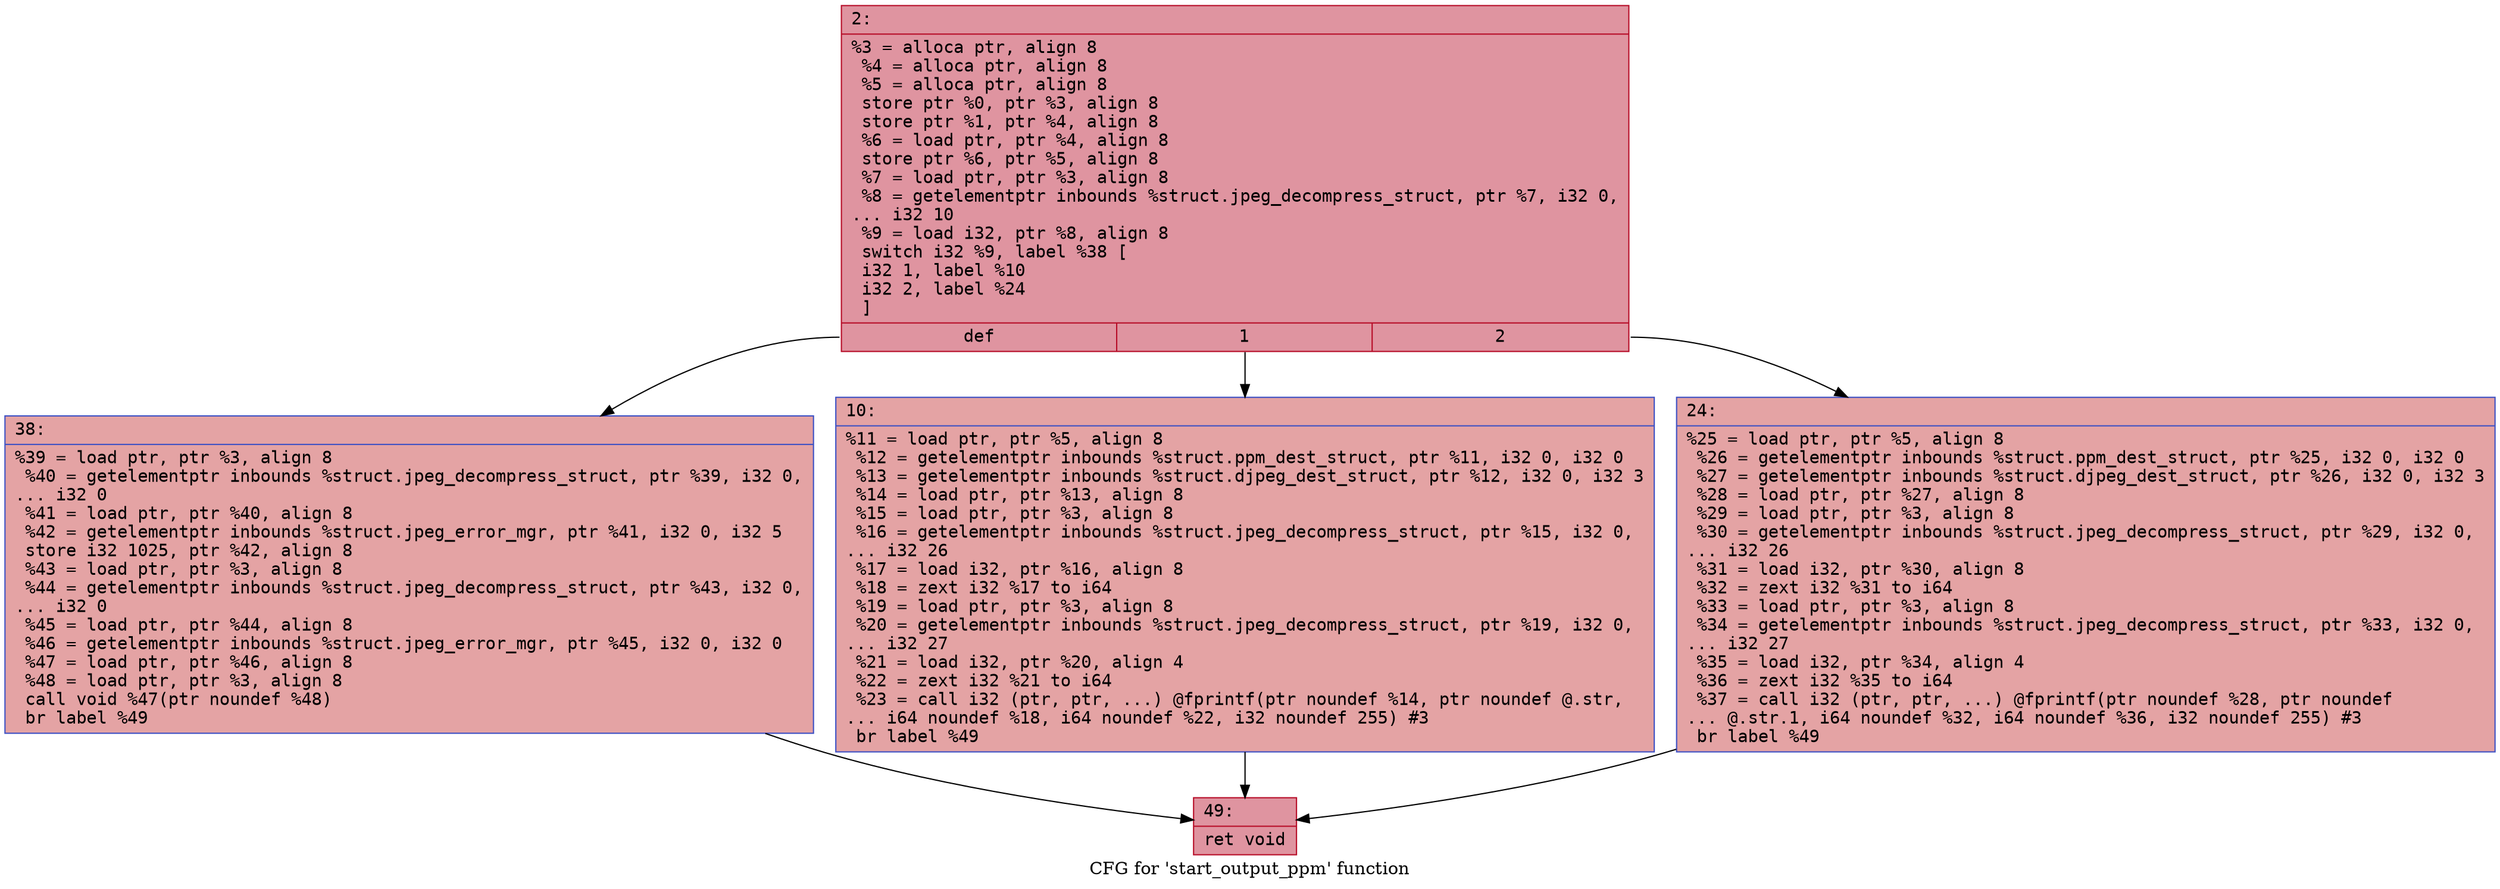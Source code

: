 digraph "CFG for 'start_output_ppm' function" {
	label="CFG for 'start_output_ppm' function";

	Node0x600000df1f90 [shape=record,color="#b70d28ff", style=filled, fillcolor="#b70d2870" fontname="Courier",label="{2:\l|  %3 = alloca ptr, align 8\l  %4 = alloca ptr, align 8\l  %5 = alloca ptr, align 8\l  store ptr %0, ptr %3, align 8\l  store ptr %1, ptr %4, align 8\l  %6 = load ptr, ptr %4, align 8\l  store ptr %6, ptr %5, align 8\l  %7 = load ptr, ptr %3, align 8\l  %8 = getelementptr inbounds %struct.jpeg_decompress_struct, ptr %7, i32 0,\l... i32 10\l  %9 = load i32, ptr %8, align 8\l  switch i32 %9, label %38 [\l    i32 1, label %10\l    i32 2, label %24\l  ]\l|{<s0>def|<s1>1|<s2>2}}"];
	Node0x600000df1f90:s0 -> Node0x600000df23a0[tooltip="2 -> 38\nProbability 33.33%" ];
	Node0x600000df1f90:s1 -> Node0x600000df2300[tooltip="2 -> 10\nProbability 33.33%" ];
	Node0x600000df1f90:s2 -> Node0x600000df2350[tooltip="2 -> 24\nProbability 33.33%" ];
	Node0x600000df2300 [shape=record,color="#3d50c3ff", style=filled, fillcolor="#c32e3170" fontname="Courier",label="{10:\l|  %11 = load ptr, ptr %5, align 8\l  %12 = getelementptr inbounds %struct.ppm_dest_struct, ptr %11, i32 0, i32 0\l  %13 = getelementptr inbounds %struct.djpeg_dest_struct, ptr %12, i32 0, i32 3\l  %14 = load ptr, ptr %13, align 8\l  %15 = load ptr, ptr %3, align 8\l  %16 = getelementptr inbounds %struct.jpeg_decompress_struct, ptr %15, i32 0,\l... i32 26\l  %17 = load i32, ptr %16, align 8\l  %18 = zext i32 %17 to i64\l  %19 = load ptr, ptr %3, align 8\l  %20 = getelementptr inbounds %struct.jpeg_decompress_struct, ptr %19, i32 0,\l... i32 27\l  %21 = load i32, ptr %20, align 4\l  %22 = zext i32 %21 to i64\l  %23 = call i32 (ptr, ptr, ...) @fprintf(ptr noundef %14, ptr noundef @.str,\l... i64 noundef %18, i64 noundef %22, i32 noundef 255) #3\l  br label %49\l}"];
	Node0x600000df2300 -> Node0x600000df23f0[tooltip="10 -> 49\nProbability 100.00%" ];
	Node0x600000df2350 [shape=record,color="#3d50c3ff", style=filled, fillcolor="#c32e3170" fontname="Courier",label="{24:\l|  %25 = load ptr, ptr %5, align 8\l  %26 = getelementptr inbounds %struct.ppm_dest_struct, ptr %25, i32 0, i32 0\l  %27 = getelementptr inbounds %struct.djpeg_dest_struct, ptr %26, i32 0, i32 3\l  %28 = load ptr, ptr %27, align 8\l  %29 = load ptr, ptr %3, align 8\l  %30 = getelementptr inbounds %struct.jpeg_decompress_struct, ptr %29, i32 0,\l... i32 26\l  %31 = load i32, ptr %30, align 8\l  %32 = zext i32 %31 to i64\l  %33 = load ptr, ptr %3, align 8\l  %34 = getelementptr inbounds %struct.jpeg_decompress_struct, ptr %33, i32 0,\l... i32 27\l  %35 = load i32, ptr %34, align 4\l  %36 = zext i32 %35 to i64\l  %37 = call i32 (ptr, ptr, ...) @fprintf(ptr noundef %28, ptr noundef\l... @.str.1, i64 noundef %32, i64 noundef %36, i32 noundef 255) #3\l  br label %49\l}"];
	Node0x600000df2350 -> Node0x600000df23f0[tooltip="24 -> 49\nProbability 100.00%" ];
	Node0x600000df23a0 [shape=record,color="#3d50c3ff", style=filled, fillcolor="#c32e3170" fontname="Courier",label="{38:\l|  %39 = load ptr, ptr %3, align 8\l  %40 = getelementptr inbounds %struct.jpeg_decompress_struct, ptr %39, i32 0,\l... i32 0\l  %41 = load ptr, ptr %40, align 8\l  %42 = getelementptr inbounds %struct.jpeg_error_mgr, ptr %41, i32 0, i32 5\l  store i32 1025, ptr %42, align 8\l  %43 = load ptr, ptr %3, align 8\l  %44 = getelementptr inbounds %struct.jpeg_decompress_struct, ptr %43, i32 0,\l... i32 0\l  %45 = load ptr, ptr %44, align 8\l  %46 = getelementptr inbounds %struct.jpeg_error_mgr, ptr %45, i32 0, i32 0\l  %47 = load ptr, ptr %46, align 8\l  %48 = load ptr, ptr %3, align 8\l  call void %47(ptr noundef %48)\l  br label %49\l}"];
	Node0x600000df23a0 -> Node0x600000df23f0[tooltip="38 -> 49\nProbability 100.00%" ];
	Node0x600000df23f0 [shape=record,color="#b70d28ff", style=filled, fillcolor="#b70d2870" fontname="Courier",label="{49:\l|  ret void\l}"];
}
